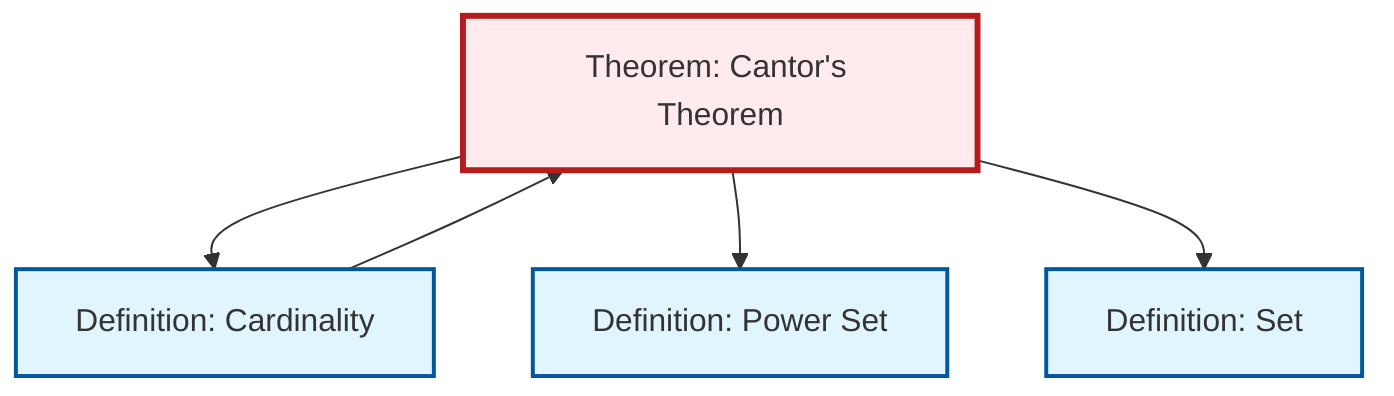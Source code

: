 graph TD
    classDef definition fill:#e1f5fe,stroke:#01579b,stroke-width:2px
    classDef theorem fill:#f3e5f5,stroke:#4a148c,stroke-width:2px
    classDef axiom fill:#fff3e0,stroke:#e65100,stroke-width:2px
    classDef example fill:#e8f5e9,stroke:#1b5e20,stroke-width:2px
    classDef current fill:#ffebee,stroke:#b71c1c,stroke-width:3px
    def-set["Definition: Set"]:::definition
    thm-cantor["Theorem: Cantor's Theorem"]:::theorem
    def-power-set["Definition: Power Set"]:::definition
    def-cardinality["Definition: Cardinality"]:::definition
    thm-cantor --> def-cardinality
    def-cardinality --> thm-cantor
    thm-cantor --> def-power-set
    thm-cantor --> def-set
    class thm-cantor current